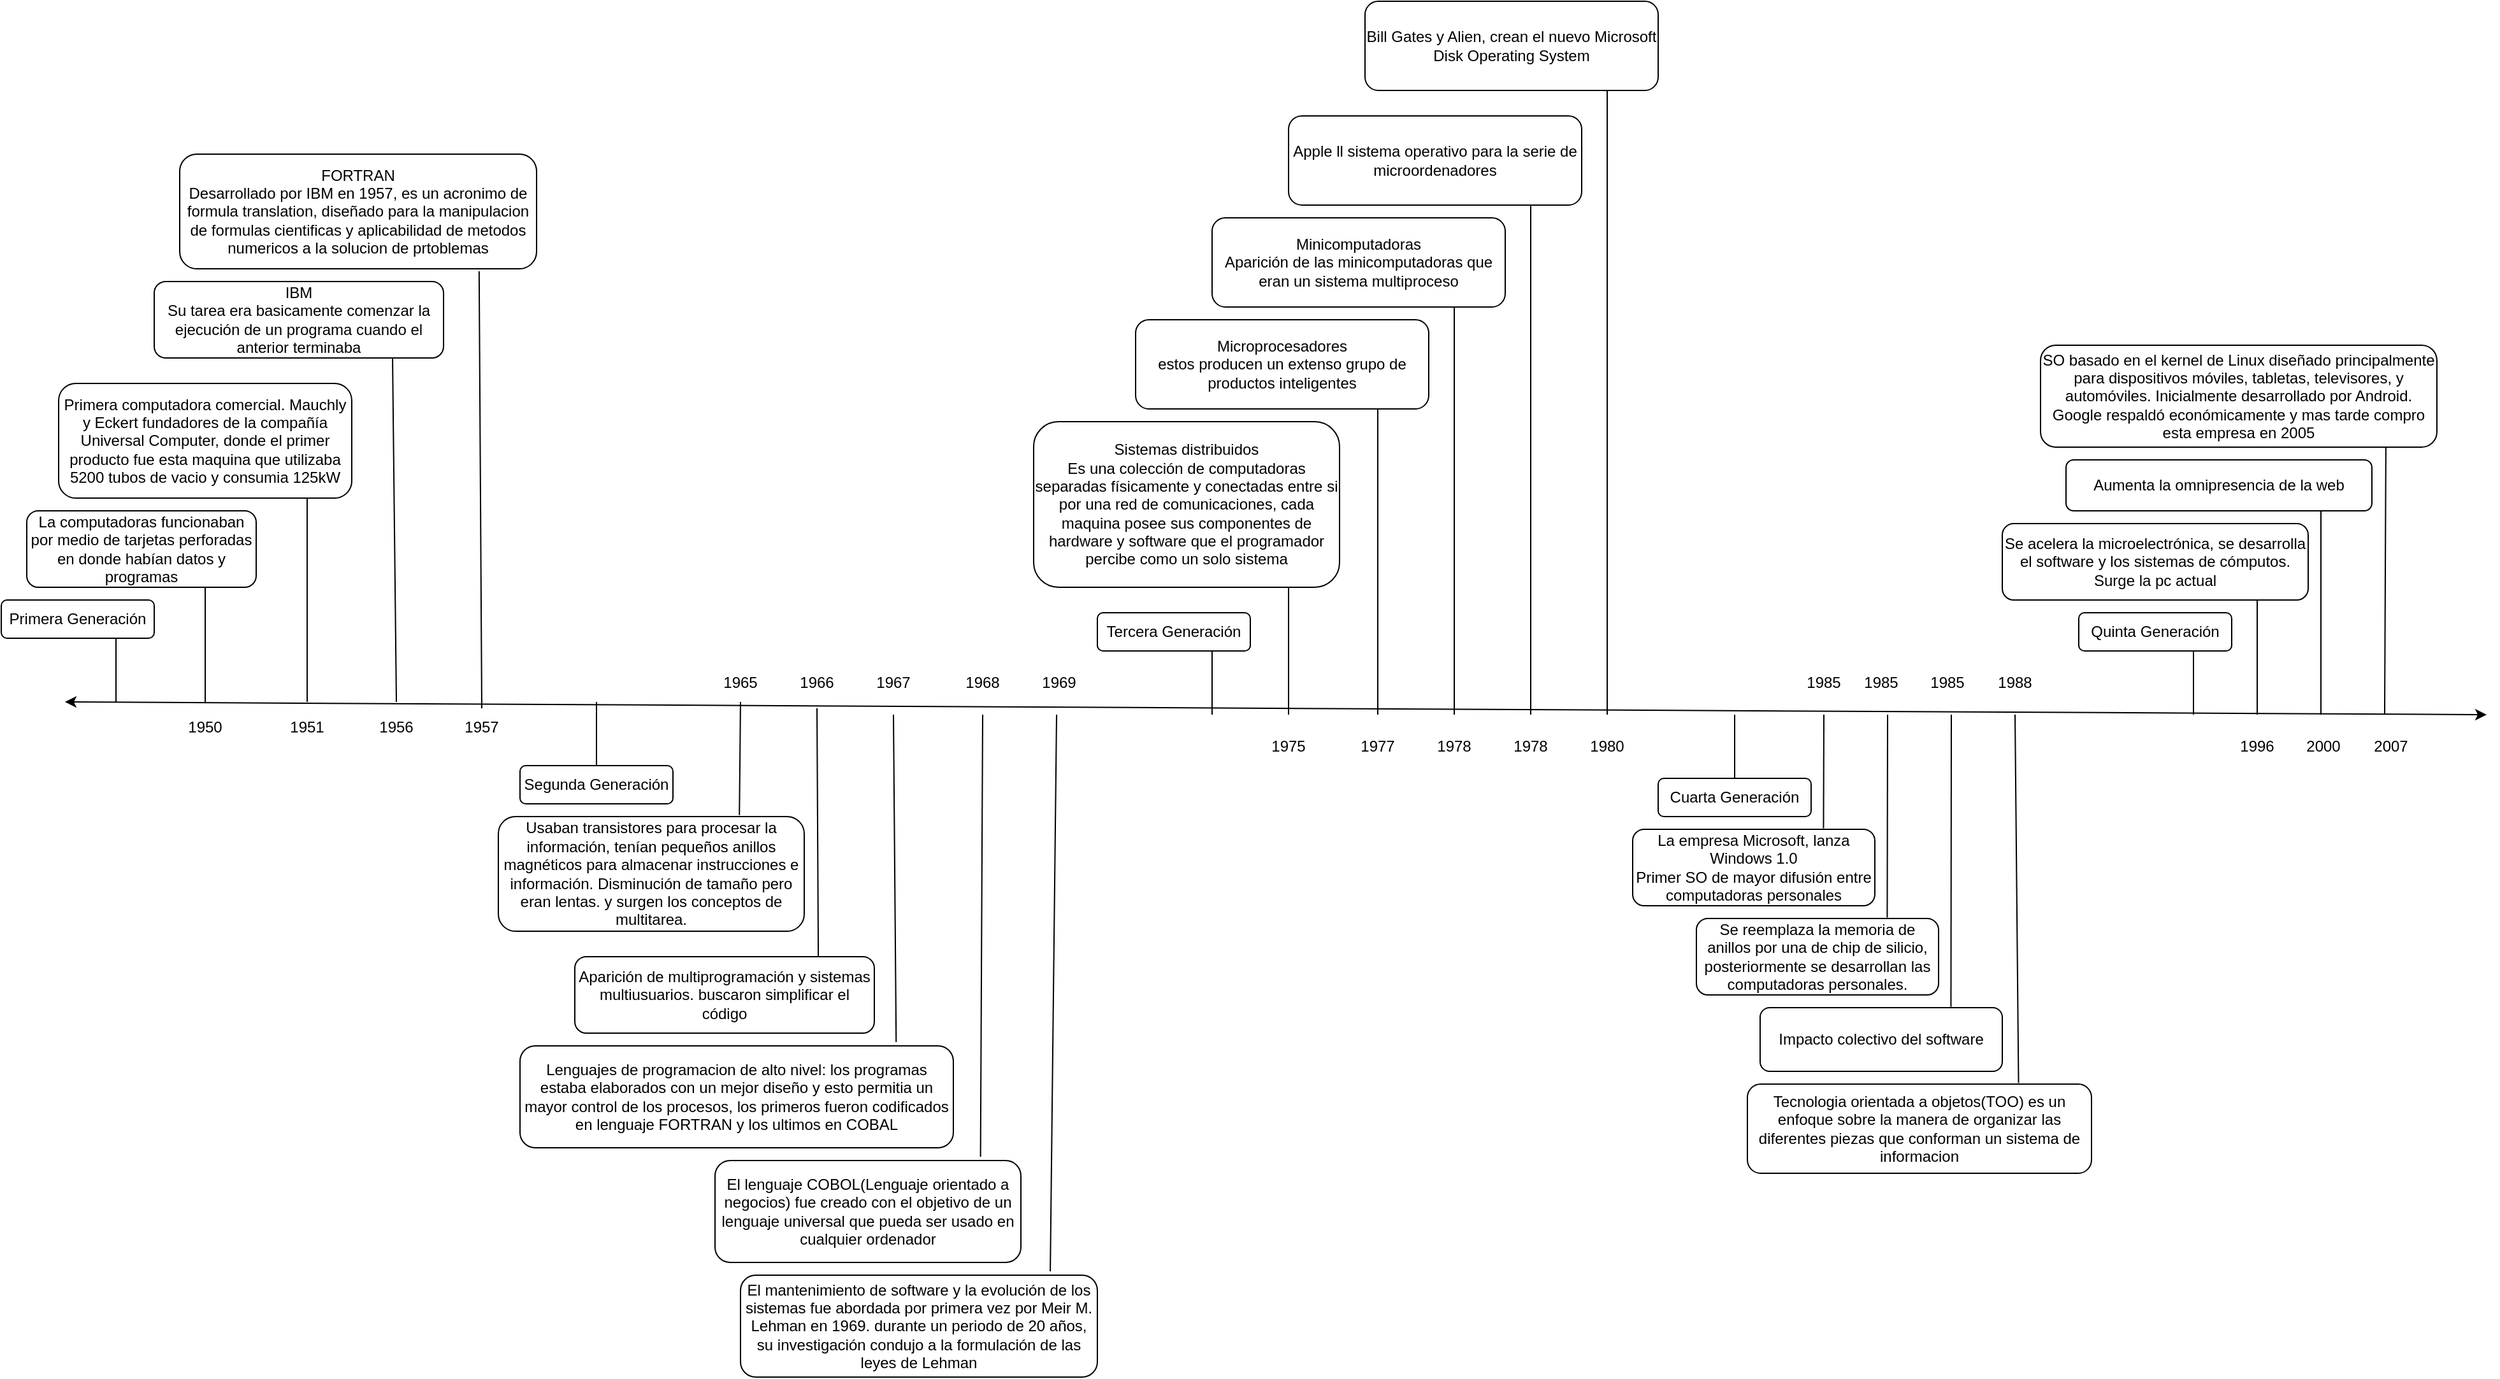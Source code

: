 <mxfile version="21.2.9" type="device">
  <diagram name="Page-1" id="zR3_bkN4j8gsv1au7SDV">
    <mxGraphModel dx="3627" dy="1210" grid="1" gridSize="10" guides="1" tooltips="1" connect="1" arrows="1" fold="1" page="1" pageScale="1" pageWidth="827" pageHeight="1169" math="0" shadow="0">
      <root>
        <mxCell id="0" />
        <mxCell id="1" parent="0" />
        <mxCell id="D1ftuebn98l-lJjMgAOT-1" value="" style="endArrow=classic;startArrow=classic;html=1;rounded=0;" edge="1" parent="1">
          <mxGeometry width="50" height="50" relative="1" as="geometry">
            <mxPoint x="-620" y="580" as="sourcePoint" />
            <mxPoint x="1280" y="590" as="targetPoint" />
          </mxGeometry>
        </mxCell>
        <mxCell id="D1ftuebn98l-lJjMgAOT-2" value="" style="endArrow=none;html=1;rounded=0;" edge="1" parent="1">
          <mxGeometry width="50" height="50" relative="1" as="geometry">
            <mxPoint x="-580" y="580" as="sourcePoint" />
            <mxPoint x="-580" y="530" as="targetPoint" />
          </mxGeometry>
        </mxCell>
        <mxCell id="D1ftuebn98l-lJjMgAOT-3" value="Primera Generación" style="rounded=1;whiteSpace=wrap;html=1;" vertex="1" parent="1">
          <mxGeometry x="-670" y="500" width="120" height="30" as="geometry" />
        </mxCell>
        <mxCell id="D1ftuebn98l-lJjMgAOT-4" value="" style="endArrow=none;html=1;rounded=0;" edge="1" parent="1">
          <mxGeometry width="50" height="50" relative="1" as="geometry">
            <mxPoint x="-510" y="580" as="sourcePoint" />
            <mxPoint x="-510" y="490" as="targetPoint" />
          </mxGeometry>
        </mxCell>
        <mxCell id="D1ftuebn98l-lJjMgAOT-5" value="La computadoras funcionaban por medio de tarjetas perforadas en donde habían datos y programas" style="rounded=1;whiteSpace=wrap;html=1;" vertex="1" parent="1">
          <mxGeometry x="-650" y="430" width="180" height="60" as="geometry" />
        </mxCell>
        <mxCell id="D1ftuebn98l-lJjMgAOT-6" value="1950" style="text;html=1;strokeColor=none;fillColor=none;align=center;verticalAlign=middle;whiteSpace=wrap;rounded=0;" vertex="1" parent="1">
          <mxGeometry x="-540" y="585" width="60" height="30" as="geometry" />
        </mxCell>
        <mxCell id="D1ftuebn98l-lJjMgAOT-7" value="" style="endArrow=none;html=1;rounded=0;" edge="1" parent="1">
          <mxGeometry width="50" height="50" relative="1" as="geometry">
            <mxPoint x="-430" y="580" as="sourcePoint" />
            <mxPoint x="-430" y="420" as="targetPoint" />
          </mxGeometry>
        </mxCell>
        <mxCell id="D1ftuebn98l-lJjMgAOT-8" value="Primera computadora comercial. Mauchly y Eckert fundadores de la compañía Universal Computer, donde el primer producto fue esta maquina que utilizaba 5200 tubos de vacio y consumia 125kW" style="rounded=1;whiteSpace=wrap;html=1;" vertex="1" parent="1">
          <mxGeometry x="-625" y="330" width="230" height="90" as="geometry" />
        </mxCell>
        <mxCell id="D1ftuebn98l-lJjMgAOT-9" value="1951" style="text;html=1;strokeColor=none;fillColor=none;align=center;verticalAlign=middle;whiteSpace=wrap;rounded=0;" vertex="1" parent="1">
          <mxGeometry x="-460" y="585" width="60" height="30" as="geometry" />
        </mxCell>
        <mxCell id="D1ftuebn98l-lJjMgAOT-10" value="" style="endArrow=none;html=1;rounded=0;" edge="1" parent="1">
          <mxGeometry width="50" height="50" relative="1" as="geometry">
            <mxPoint x="-360" y="580" as="sourcePoint" />
            <mxPoint x="-363" y="310" as="targetPoint" />
          </mxGeometry>
        </mxCell>
        <mxCell id="D1ftuebn98l-lJjMgAOT-11" value="IBM&lt;br&gt;Su tarea era basicamente comenzar la ejecución de un programa cuando el anterior terminaba" style="rounded=1;whiteSpace=wrap;html=1;" vertex="1" parent="1">
          <mxGeometry x="-550" y="250" width="227" height="60" as="geometry" />
        </mxCell>
        <mxCell id="D1ftuebn98l-lJjMgAOT-12" value="1956" style="text;html=1;strokeColor=none;fillColor=none;align=center;verticalAlign=middle;whiteSpace=wrap;rounded=0;" vertex="1" parent="1">
          <mxGeometry x="-390" y="585" width="60" height="30" as="geometry" />
        </mxCell>
        <mxCell id="D1ftuebn98l-lJjMgAOT-13" value="1957" style="text;html=1;strokeColor=none;fillColor=none;align=center;verticalAlign=middle;whiteSpace=wrap;rounded=0;" vertex="1" parent="1">
          <mxGeometry x="-323" y="585" width="60" height="30" as="geometry" />
        </mxCell>
        <mxCell id="D1ftuebn98l-lJjMgAOT-14" value="" style="endArrow=none;html=1;rounded=0;exitX=0.5;exitY=0;exitDx=0;exitDy=0;entryX=0.839;entryY=1.022;entryDx=0;entryDy=0;entryPerimeter=0;" edge="1" parent="1" source="D1ftuebn98l-lJjMgAOT-13" target="D1ftuebn98l-lJjMgAOT-15">
          <mxGeometry width="50" height="50" relative="1" as="geometry">
            <mxPoint x="-270" y="510" as="sourcePoint" />
            <mxPoint x="-273" y="240" as="targetPoint" />
          </mxGeometry>
        </mxCell>
        <mxCell id="D1ftuebn98l-lJjMgAOT-15" value="FORTRAN&lt;br&gt;Desarrollado por IBM en 1957, es un acronimo de formula translation, diseñado para la manipulacion de formulas cientificas y aplicabilidad de metodos numericos a la solucion de prtoblemas" style="rounded=1;whiteSpace=wrap;html=1;" vertex="1" parent="1">
          <mxGeometry x="-530" y="150" width="280" height="90" as="geometry" />
        </mxCell>
        <mxCell id="D1ftuebn98l-lJjMgAOT-17" value="" style="endArrow=none;html=1;rounded=0;entryX=0.5;entryY=0;entryDx=0;entryDy=0;" edge="1" parent="1" target="D1ftuebn98l-lJjMgAOT-18">
          <mxGeometry width="50" height="50" relative="1" as="geometry">
            <mxPoint x="-203" y="580" as="sourcePoint" />
            <mxPoint x="-173" y="660" as="targetPoint" />
          </mxGeometry>
        </mxCell>
        <mxCell id="D1ftuebn98l-lJjMgAOT-18" value="Segunda Generación" style="rounded=1;whiteSpace=wrap;html=1;" vertex="1" parent="1">
          <mxGeometry x="-263" y="630" width="120" height="30" as="geometry" />
        </mxCell>
        <mxCell id="D1ftuebn98l-lJjMgAOT-19" value="1968" style="text;html=1;strokeColor=none;fillColor=none;align=center;verticalAlign=middle;whiteSpace=wrap;rounded=0;" vertex="1" parent="1">
          <mxGeometry x="70" y="550" width="60" height="30" as="geometry" />
        </mxCell>
        <mxCell id="D1ftuebn98l-lJjMgAOT-20" value="1967" style="text;html=1;strokeColor=none;fillColor=none;align=center;verticalAlign=middle;whiteSpace=wrap;rounded=0;" vertex="1" parent="1">
          <mxGeometry y="550" width="60" height="30" as="geometry" />
        </mxCell>
        <mxCell id="D1ftuebn98l-lJjMgAOT-21" value="1966" style="text;html=1;strokeColor=none;fillColor=none;align=center;verticalAlign=middle;whiteSpace=wrap;rounded=0;" vertex="1" parent="1">
          <mxGeometry x="-60" y="550" width="60" height="30" as="geometry" />
        </mxCell>
        <mxCell id="D1ftuebn98l-lJjMgAOT-22" value="1965" style="text;html=1;strokeColor=none;fillColor=none;align=center;verticalAlign=middle;whiteSpace=wrap;rounded=0;" vertex="1" parent="1">
          <mxGeometry x="-120" y="550" width="60" height="30" as="geometry" />
        </mxCell>
        <mxCell id="D1ftuebn98l-lJjMgAOT-23" value="1969" style="text;html=1;strokeColor=none;fillColor=none;align=center;verticalAlign=middle;whiteSpace=wrap;rounded=0;" vertex="1" parent="1">
          <mxGeometry x="130" y="550" width="60" height="30" as="geometry" />
        </mxCell>
        <mxCell id="D1ftuebn98l-lJjMgAOT-24" value="" style="endArrow=none;html=1;rounded=0;entryX=0.788;entryY=-0.012;entryDx=0;entryDy=0;entryPerimeter=0;exitX=0.5;exitY=1;exitDx=0;exitDy=0;" edge="1" parent="1" target="D1ftuebn98l-lJjMgAOT-25" source="D1ftuebn98l-lJjMgAOT-22">
          <mxGeometry width="50" height="50" relative="1" as="geometry">
            <mxPoint x="-90" y="590" as="sourcePoint" />
            <mxPoint x="-60" y="670" as="targetPoint" />
          </mxGeometry>
        </mxCell>
        <mxCell id="D1ftuebn98l-lJjMgAOT-25" value="Usaban transistores para procesar la información, tenían pequeños anillos magnéticos para almacenar instrucciones e información. Disminución de tamaño pero eran lentas. y surgen los conceptos de multitarea." style="rounded=1;whiteSpace=wrap;html=1;" vertex="1" parent="1">
          <mxGeometry x="-280" y="670" width="240" height="90" as="geometry" />
        </mxCell>
        <mxCell id="D1ftuebn98l-lJjMgAOT-27" value="" style="endArrow=none;html=1;rounded=0;entryX=0.813;entryY=0;entryDx=0;entryDy=0;entryPerimeter=0;" edge="1" parent="1" target="D1ftuebn98l-lJjMgAOT-28">
          <mxGeometry width="50" height="50" relative="1" as="geometry">
            <mxPoint x="-30" y="585" as="sourcePoint" />
            <mxPoint y="665" as="targetPoint" />
          </mxGeometry>
        </mxCell>
        <mxCell id="D1ftuebn98l-lJjMgAOT-28" value="Aparición de multiprogramación y sistemas multiusuarios. buscaron simplificar el código" style="rounded=1;whiteSpace=wrap;html=1;" vertex="1" parent="1">
          <mxGeometry x="-220" y="780" width="235" height="60" as="geometry" />
        </mxCell>
        <mxCell id="D1ftuebn98l-lJjMgAOT-30" value="Lenguajes de programacion de alto nivel: los programas estaba elaborados con un mejor diseño y esto permitia un mayor control de los procesos, los primeros fueron codificados en lenguaje FORTRAN y los ultimos en COBAL" style="rounded=1;whiteSpace=wrap;html=1;" vertex="1" parent="1">
          <mxGeometry x="-263" y="850" width="340" height="80" as="geometry" />
        </mxCell>
        <mxCell id="D1ftuebn98l-lJjMgAOT-31" value="" style="endArrow=none;html=1;rounded=0;entryX=0.868;entryY=-0.037;entryDx=0;entryDy=0;entryPerimeter=0;" edge="1" parent="1" target="D1ftuebn98l-lJjMgAOT-30">
          <mxGeometry width="50" height="50" relative="1" as="geometry">
            <mxPoint x="30" y="590" as="sourcePoint" />
            <mxPoint x="-19" y="790" as="targetPoint" />
          </mxGeometry>
        </mxCell>
        <mxCell id="D1ftuebn98l-lJjMgAOT-32" value="El lenguaje COBOL(Lenguaje orientado a negocios) fue creado con el objetivo de un lenguaje universal que pueda ser usado en cualquier ordenador" style="rounded=1;whiteSpace=wrap;html=1;" vertex="1" parent="1">
          <mxGeometry x="-110" y="940" width="240" height="80" as="geometry" />
        </mxCell>
        <mxCell id="D1ftuebn98l-lJjMgAOT-33" value="" style="endArrow=none;html=1;rounded=0;entryX=0.868;entryY=-0.037;entryDx=0;entryDy=0;entryPerimeter=0;" edge="1" parent="1" target="D1ftuebn98l-lJjMgAOT-32">
          <mxGeometry width="50" height="50" relative="1" as="geometry">
            <mxPoint x="100" y="590" as="sourcePoint" />
            <mxPoint x="54" y="880" as="targetPoint" />
          </mxGeometry>
        </mxCell>
        <mxCell id="D1ftuebn98l-lJjMgAOT-34" value="El mantenimiento de software y la evolución de los sistemas fue abordada por primera vez por Meir M. Lehman en 1969. durante un periodo de 20 años, su investigación condujo a la formulación de las leyes de Lehman" style="rounded=1;whiteSpace=wrap;html=1;" vertex="1" parent="1">
          <mxGeometry x="-90" y="1030" width="280" height="80" as="geometry" />
        </mxCell>
        <mxCell id="D1ftuebn98l-lJjMgAOT-35" value="" style="endArrow=none;html=1;rounded=0;entryX=0.868;entryY=-0.037;entryDx=0;entryDy=0;entryPerimeter=0;" edge="1" parent="1" target="D1ftuebn98l-lJjMgAOT-34">
          <mxGeometry width="50" height="50" relative="1" as="geometry">
            <mxPoint x="158" y="590" as="sourcePoint" />
            <mxPoint x="114" y="970" as="targetPoint" />
          </mxGeometry>
        </mxCell>
        <mxCell id="D1ftuebn98l-lJjMgAOT-36" value="" style="endArrow=none;html=1;rounded=0;" edge="1" parent="1">
          <mxGeometry width="50" height="50" relative="1" as="geometry">
            <mxPoint x="280" y="590" as="sourcePoint" />
            <mxPoint x="280" y="530" as="targetPoint" />
          </mxGeometry>
        </mxCell>
        <mxCell id="D1ftuebn98l-lJjMgAOT-37" value="Tercera Generación" style="rounded=1;whiteSpace=wrap;html=1;" vertex="1" parent="1">
          <mxGeometry x="190" y="510" width="120" height="30" as="geometry" />
        </mxCell>
        <mxCell id="D1ftuebn98l-lJjMgAOT-38" value="" style="endArrow=none;html=1;rounded=0;" edge="1" parent="1">
          <mxGeometry width="50" height="50" relative="1" as="geometry">
            <mxPoint x="340" y="590" as="sourcePoint" />
            <mxPoint x="340" y="490" as="targetPoint" />
          </mxGeometry>
        </mxCell>
        <mxCell id="D1ftuebn98l-lJjMgAOT-39" value="Sistemas distribuidos&lt;br&gt;Es una colección de computadoras separadas físicamente y conectadas entre si por una red de comunicaciones, cada maquina posee sus componentes de hardware y software que el programador percibe como un solo sistema" style="rounded=1;whiteSpace=wrap;html=1;" vertex="1" parent="1">
          <mxGeometry x="140" y="360" width="240" height="130" as="geometry" />
        </mxCell>
        <mxCell id="D1ftuebn98l-lJjMgAOT-40" value="" style="endArrow=none;html=1;rounded=0;" edge="1" parent="1">
          <mxGeometry width="50" height="50" relative="1" as="geometry">
            <mxPoint x="410" y="590" as="sourcePoint" />
            <mxPoint x="410" y="350" as="targetPoint" />
          </mxGeometry>
        </mxCell>
        <mxCell id="D1ftuebn98l-lJjMgAOT-41" value="Microprocesadores&lt;br&gt;estos producen un extenso grupo de productos inteligentes" style="rounded=1;whiteSpace=wrap;html=1;" vertex="1" parent="1">
          <mxGeometry x="220" y="280" width="230" height="70" as="geometry" />
        </mxCell>
        <mxCell id="D1ftuebn98l-lJjMgAOT-42" value="" style="endArrow=none;html=1;rounded=0;" edge="1" parent="1">
          <mxGeometry width="50" height="50" relative="1" as="geometry">
            <mxPoint x="470" y="590" as="sourcePoint" />
            <mxPoint x="470" y="270" as="targetPoint" />
          </mxGeometry>
        </mxCell>
        <mxCell id="D1ftuebn98l-lJjMgAOT-43" value="Minicomputadoras&lt;br&gt;Aparición de las minicomputadoras que eran un sistema multiproceso" style="rounded=1;whiteSpace=wrap;html=1;" vertex="1" parent="1">
          <mxGeometry x="280" y="200" width="230" height="70" as="geometry" />
        </mxCell>
        <mxCell id="D1ftuebn98l-lJjMgAOT-44" value="" style="endArrow=none;html=1;rounded=0;" edge="1" parent="1">
          <mxGeometry width="50" height="50" relative="1" as="geometry">
            <mxPoint x="530" y="590" as="sourcePoint" />
            <mxPoint x="530" y="190" as="targetPoint" />
          </mxGeometry>
        </mxCell>
        <mxCell id="D1ftuebn98l-lJjMgAOT-45" value="Apple ll sistema operativo para la serie de microordenadores" style="rounded=1;whiteSpace=wrap;html=1;" vertex="1" parent="1">
          <mxGeometry x="340" y="120" width="230" height="70" as="geometry" />
        </mxCell>
        <mxCell id="D1ftuebn98l-lJjMgAOT-46" value="" style="endArrow=none;html=1;rounded=0;" edge="1" parent="1">
          <mxGeometry width="50" height="50" relative="1" as="geometry">
            <mxPoint x="590" y="590" as="sourcePoint" />
            <mxPoint x="590" y="100" as="targetPoint" />
          </mxGeometry>
        </mxCell>
        <mxCell id="D1ftuebn98l-lJjMgAOT-47" value="Bill Gates y Alien, crean el nuevo Microsoft Disk Operating System" style="rounded=1;whiteSpace=wrap;html=1;" vertex="1" parent="1">
          <mxGeometry x="400" y="30" width="230" height="70" as="geometry" />
        </mxCell>
        <mxCell id="D1ftuebn98l-lJjMgAOT-48" value="1978" style="text;html=1;strokeColor=none;fillColor=none;align=center;verticalAlign=middle;whiteSpace=wrap;rounded=0;" vertex="1" parent="1">
          <mxGeometry x="500" y="600" width="60" height="30" as="geometry" />
        </mxCell>
        <mxCell id="D1ftuebn98l-lJjMgAOT-49" value="1978" style="text;html=1;strokeColor=none;fillColor=none;align=center;verticalAlign=middle;whiteSpace=wrap;rounded=0;" vertex="1" parent="1">
          <mxGeometry x="440" y="600" width="60" height="30" as="geometry" />
        </mxCell>
        <mxCell id="D1ftuebn98l-lJjMgAOT-50" value="1977" style="text;html=1;strokeColor=none;fillColor=none;align=center;verticalAlign=middle;whiteSpace=wrap;rounded=0;" vertex="1" parent="1">
          <mxGeometry x="380" y="600" width="60" height="30" as="geometry" />
        </mxCell>
        <mxCell id="D1ftuebn98l-lJjMgAOT-51" value="1975" style="text;html=1;strokeColor=none;fillColor=none;align=center;verticalAlign=middle;whiteSpace=wrap;rounded=0;" vertex="1" parent="1">
          <mxGeometry x="310" y="600" width="60" height="30" as="geometry" />
        </mxCell>
        <mxCell id="D1ftuebn98l-lJjMgAOT-52" value="1980" style="text;html=1;strokeColor=none;fillColor=none;align=center;verticalAlign=middle;whiteSpace=wrap;rounded=0;" vertex="1" parent="1">
          <mxGeometry x="560" y="600" width="60" height="30" as="geometry" />
        </mxCell>
        <mxCell id="D1ftuebn98l-lJjMgAOT-55" value="" style="endArrow=none;html=1;rounded=0;entryX=0.5;entryY=0;entryDx=0;entryDy=0;" edge="1" parent="1" target="D1ftuebn98l-lJjMgAOT-56">
          <mxGeometry width="50" height="50" relative="1" as="geometry">
            <mxPoint x="690" y="590" as="sourcePoint" />
            <mxPoint x="720" y="670" as="targetPoint" />
          </mxGeometry>
        </mxCell>
        <mxCell id="D1ftuebn98l-lJjMgAOT-56" value="Cuarta Generación" style="rounded=1;whiteSpace=wrap;html=1;" vertex="1" parent="1">
          <mxGeometry x="630" y="640" width="120" height="30" as="geometry" />
        </mxCell>
        <mxCell id="D1ftuebn98l-lJjMgAOT-59" value="" style="endArrow=none;html=1;rounded=0;entryX=0.788;entryY=-0.012;entryDx=0;entryDy=0;entryPerimeter=0;exitX=0.5;exitY=1;exitDx=0;exitDy=0;" edge="1" parent="1" target="D1ftuebn98l-lJjMgAOT-60">
          <mxGeometry width="50" height="50" relative="1" as="geometry">
            <mxPoint x="760" y="590" as="sourcePoint" />
            <mxPoint x="790" y="680" as="targetPoint" />
          </mxGeometry>
        </mxCell>
        <mxCell id="D1ftuebn98l-lJjMgAOT-60" value="La empresa Microsoft, lanza Windows 1.0&lt;br&gt;Primer SO de mayor difusión entre computadoras personales" style="rounded=1;whiteSpace=wrap;html=1;" vertex="1" parent="1">
          <mxGeometry x="610" y="680" width="190" height="60" as="geometry" />
        </mxCell>
        <mxCell id="D1ftuebn98l-lJjMgAOT-61" value="" style="endArrow=none;html=1;rounded=0;entryX=0.788;entryY=-0.012;entryDx=0;entryDy=0;entryPerimeter=0;" edge="1" parent="1" target="D1ftuebn98l-lJjMgAOT-62">
          <mxGeometry width="50" height="50" relative="1" as="geometry">
            <mxPoint x="810" y="590" as="sourcePoint" />
            <mxPoint x="840" y="750" as="targetPoint" />
          </mxGeometry>
        </mxCell>
        <mxCell id="D1ftuebn98l-lJjMgAOT-62" value="Se reemplaza la memoria de anillos por una de chip de silicio, posteriormente se desarrollan las computadoras personales." style="rounded=1;whiteSpace=wrap;html=1;" vertex="1" parent="1">
          <mxGeometry x="660" y="750" width="190" height="60" as="geometry" />
        </mxCell>
        <mxCell id="D1ftuebn98l-lJjMgAOT-63" value="" style="endArrow=none;html=1;rounded=0;entryX=0.788;entryY=-0.012;entryDx=0;entryDy=0;entryPerimeter=0;" edge="1" parent="1" target="D1ftuebn98l-lJjMgAOT-64">
          <mxGeometry width="50" height="50" relative="1" as="geometry">
            <mxPoint x="860" y="590" as="sourcePoint" />
            <mxPoint x="890" y="820" as="targetPoint" />
          </mxGeometry>
        </mxCell>
        <mxCell id="D1ftuebn98l-lJjMgAOT-64" value="Impacto colectivo del software" style="rounded=1;whiteSpace=wrap;html=1;" vertex="1" parent="1">
          <mxGeometry x="710" y="820" width="190" height="50" as="geometry" />
        </mxCell>
        <mxCell id="D1ftuebn98l-lJjMgAOT-65" value="" style="endArrow=none;html=1;rounded=0;entryX=0.788;entryY=-0.012;entryDx=0;entryDy=0;entryPerimeter=0;" edge="1" parent="1" target="D1ftuebn98l-lJjMgAOT-66">
          <mxGeometry width="50" height="50" relative="1" as="geometry">
            <mxPoint x="910" y="590" as="sourcePoint" />
            <mxPoint x="940" y="880" as="targetPoint" />
          </mxGeometry>
        </mxCell>
        <mxCell id="D1ftuebn98l-lJjMgAOT-66" value="Tecnologia orientada a objetos(TOO) es un enfoque sobre la manera de organizar las diferentes piezas que conforman un sistema de informacion" style="rounded=1;whiteSpace=wrap;html=1;" vertex="1" parent="1">
          <mxGeometry x="700" y="880" width="270" height="70" as="geometry" />
        </mxCell>
        <mxCell id="D1ftuebn98l-lJjMgAOT-68" value="1988" style="text;html=1;strokeColor=none;fillColor=none;align=center;verticalAlign=middle;whiteSpace=wrap;rounded=0;" vertex="1" parent="1">
          <mxGeometry x="880" y="550" width="60" height="30" as="geometry" />
        </mxCell>
        <mxCell id="D1ftuebn98l-lJjMgAOT-69" value="1985" style="text;html=1;strokeColor=none;fillColor=none;align=center;verticalAlign=middle;whiteSpace=wrap;rounded=0;" vertex="1" parent="1">
          <mxGeometry x="775" y="550" width="60" height="30" as="geometry" />
        </mxCell>
        <mxCell id="D1ftuebn98l-lJjMgAOT-70" value="1985" style="text;html=1;strokeColor=none;fillColor=none;align=center;verticalAlign=middle;whiteSpace=wrap;rounded=0;" vertex="1" parent="1">
          <mxGeometry x="730" y="550" width="60" height="30" as="geometry" />
        </mxCell>
        <mxCell id="D1ftuebn98l-lJjMgAOT-72" value="1985" style="text;html=1;strokeColor=none;fillColor=none;align=center;verticalAlign=middle;whiteSpace=wrap;rounded=0;" vertex="1" parent="1">
          <mxGeometry x="827" y="550" width="60" height="30" as="geometry" />
        </mxCell>
        <mxCell id="D1ftuebn98l-lJjMgAOT-73" value="" style="endArrow=none;html=1;rounded=0;" edge="1" parent="1">
          <mxGeometry width="50" height="50" relative="1" as="geometry">
            <mxPoint x="1050" y="590" as="sourcePoint" />
            <mxPoint x="1050" y="530" as="targetPoint" />
          </mxGeometry>
        </mxCell>
        <mxCell id="D1ftuebn98l-lJjMgAOT-74" value="Quinta Generación" style="rounded=1;whiteSpace=wrap;html=1;" vertex="1" parent="1">
          <mxGeometry x="960" y="510" width="120" height="30" as="geometry" />
        </mxCell>
        <mxCell id="D1ftuebn98l-lJjMgAOT-75" value="" style="endArrow=none;html=1;rounded=0;" edge="1" parent="1">
          <mxGeometry width="50" height="50" relative="1" as="geometry">
            <mxPoint x="1100" y="590" as="sourcePoint" />
            <mxPoint x="1100" y="490" as="targetPoint" />
          </mxGeometry>
        </mxCell>
        <mxCell id="D1ftuebn98l-lJjMgAOT-76" value="Se acelera la microelectrónica, se desarrolla el software y los sistemas de cómputos. Surge la pc actual" style="rounded=1;whiteSpace=wrap;html=1;" vertex="1" parent="1">
          <mxGeometry x="900" y="440" width="240" height="60" as="geometry" />
        </mxCell>
        <mxCell id="D1ftuebn98l-lJjMgAOT-77" value="" style="endArrow=none;html=1;rounded=0;" edge="1" parent="1">
          <mxGeometry width="50" height="50" relative="1" as="geometry">
            <mxPoint x="1150" y="590" as="sourcePoint" />
            <mxPoint x="1150" y="420" as="targetPoint" />
          </mxGeometry>
        </mxCell>
        <mxCell id="D1ftuebn98l-lJjMgAOT-78" value="Aumenta la omnipresencia de la web" style="rounded=1;whiteSpace=wrap;html=1;" vertex="1" parent="1">
          <mxGeometry x="950" y="390" width="240" height="40" as="geometry" />
        </mxCell>
        <mxCell id="D1ftuebn98l-lJjMgAOT-79" value="" style="endArrow=none;html=1;rounded=0;" edge="1" parent="1">
          <mxGeometry width="50" height="50" relative="1" as="geometry">
            <mxPoint x="1200" y="590" as="sourcePoint" />
            <mxPoint x="1201" y="370" as="targetPoint" />
          </mxGeometry>
        </mxCell>
        <mxCell id="D1ftuebn98l-lJjMgAOT-80" value="SO basado en el kernel de Linux diseñado principalmente para dispositivos móviles, tabletas, televisores, y automóviles. Inicialmente desarrollado por Android.&lt;br&gt;Google respaldó económicamente y mas tarde compro esta empresa en 2005" style="rounded=1;whiteSpace=wrap;html=1;" vertex="1" parent="1">
          <mxGeometry x="930" y="300" width="311" height="80" as="geometry" />
        </mxCell>
        <mxCell id="D1ftuebn98l-lJjMgAOT-82" value="2007" style="text;html=1;strokeColor=none;fillColor=none;align=center;verticalAlign=middle;whiteSpace=wrap;rounded=0;" vertex="1" parent="1">
          <mxGeometry x="1175" y="600" width="60" height="30" as="geometry" />
        </mxCell>
        <mxCell id="D1ftuebn98l-lJjMgAOT-83" value="1996" style="text;html=1;strokeColor=none;fillColor=none;align=center;verticalAlign=middle;whiteSpace=wrap;rounded=0;" vertex="1" parent="1">
          <mxGeometry x="1070" y="600" width="60" height="30" as="geometry" />
        </mxCell>
        <mxCell id="D1ftuebn98l-lJjMgAOT-84" value="2000" style="text;html=1;strokeColor=none;fillColor=none;align=center;verticalAlign=middle;whiteSpace=wrap;rounded=0;" vertex="1" parent="1">
          <mxGeometry x="1122" y="600" width="60" height="30" as="geometry" />
        </mxCell>
      </root>
    </mxGraphModel>
  </diagram>
</mxfile>

